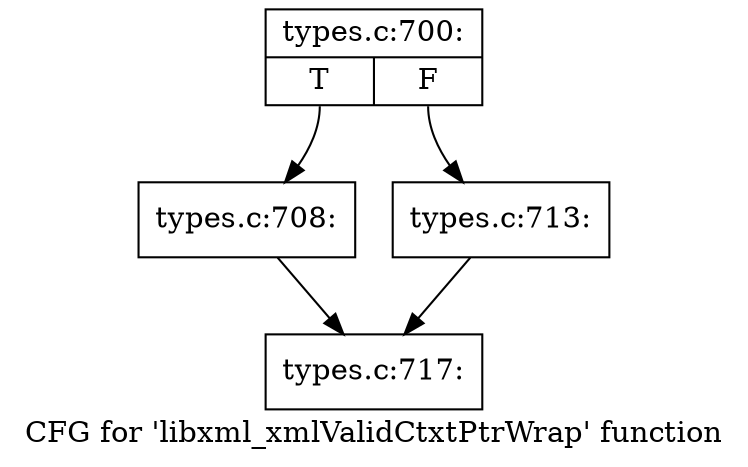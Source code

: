 digraph "CFG for 'libxml_xmlValidCtxtPtrWrap' function" {
	label="CFG for 'libxml_xmlValidCtxtPtrWrap' function";

	Node0x43cd960 [shape=record,label="{types.c:700:|{<s0>T|<s1>F}}"];
	Node0x43cd960:s0 -> Node0x43cd7f0;
	Node0x43cd960:s1 -> Node0x43cd840;
	Node0x43cd7f0 [shape=record,label="{types.c:708:}"];
	Node0x43cd7f0 -> Node0x43cd650;
	Node0x43cd840 [shape=record,label="{types.c:713:}"];
	Node0x43cd840 -> Node0x43cd650;
	Node0x43cd650 [shape=record,label="{types.c:717:}"];
}
